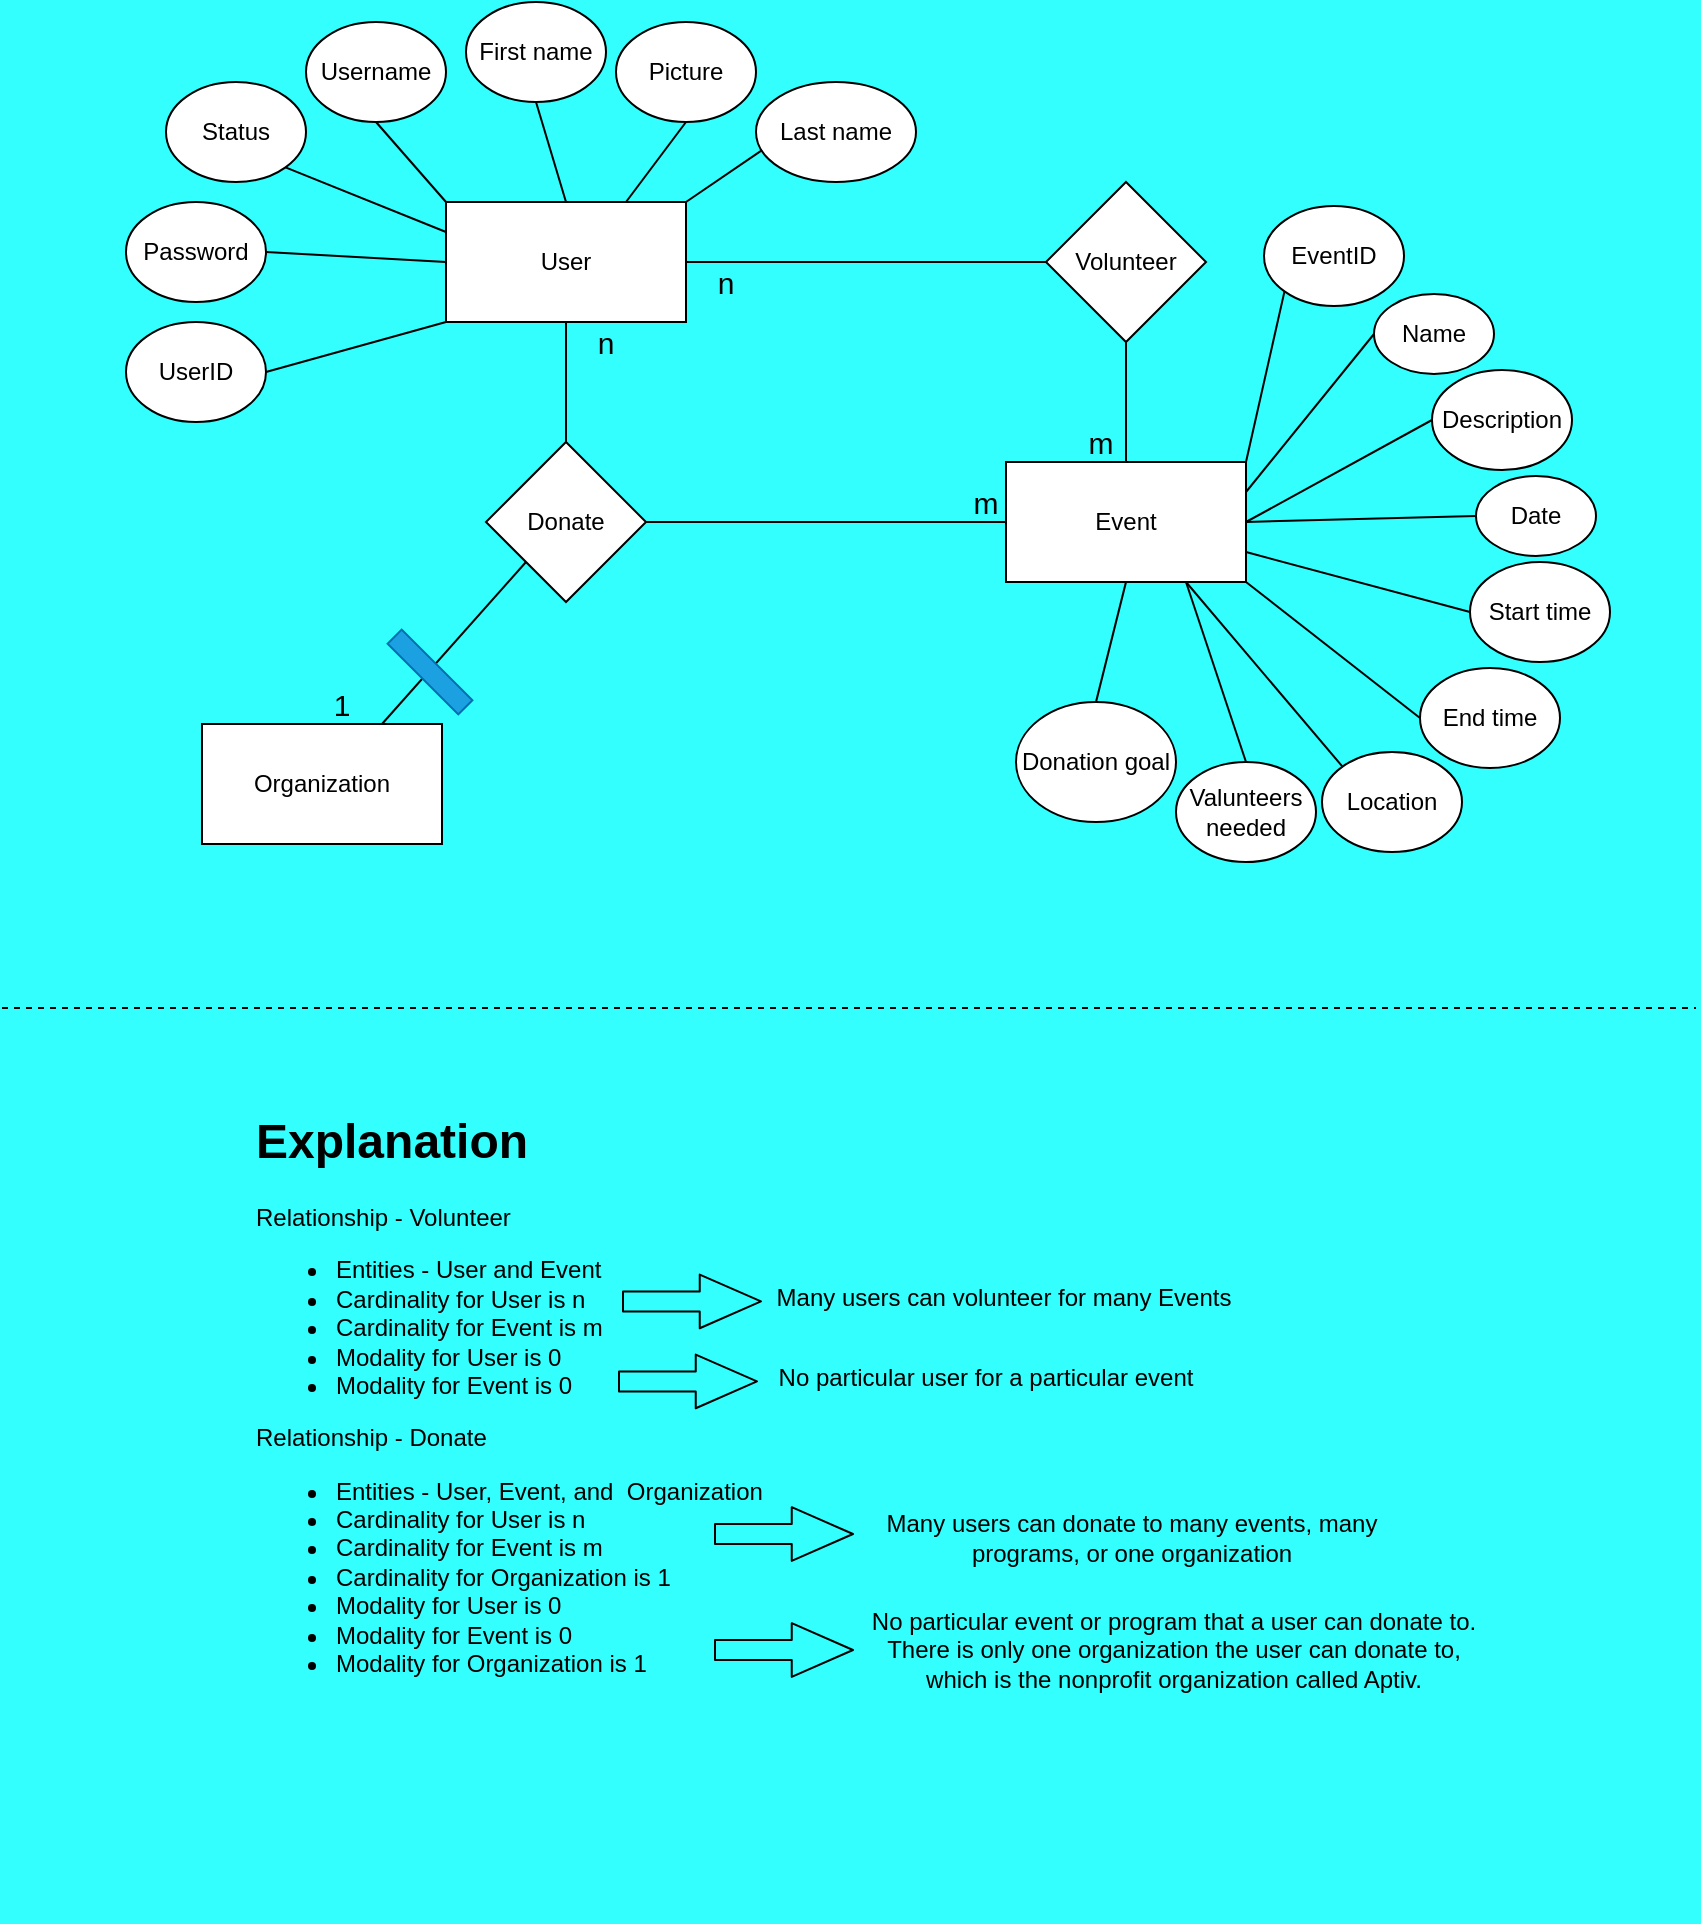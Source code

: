 <mxfile version="15.6.2" type="github">
  <diagram name="Page-1" id="0783ab3e-0a74-02c8-0abd-f7b4e66b4bec">
    <mxGraphModel dx="788" dy="492" grid="0" gridSize="10" guides="1" tooltips="1" connect="1" arrows="0" fold="1" page="1" pageScale="1" pageWidth="850" pageHeight="1100" background="#33FFFF" math="0" shadow="0">
      <root>
        <mxCell id="0" />
        <mxCell id="1" parent="0" />
        <mxCell id="2" value="User" style="rounded=0;whiteSpace=wrap;html=1;" parent="1" vertex="1">
          <mxGeometry x="222" y="140" width="120" height="60" as="geometry" />
        </mxCell>
        <mxCell id="3" value="First name" style="ellipse;whiteSpace=wrap;html=1;" parent="1" vertex="1">
          <mxGeometry x="232" y="40" width="70" height="50" as="geometry" />
        </mxCell>
        <mxCell id="4" value="Last name" style="ellipse;whiteSpace=wrap;html=1;" parent="1" vertex="1">
          <mxGeometry x="377" y="80" width="80" height="50" as="geometry" />
        </mxCell>
        <mxCell id="5" value="Password" style="ellipse;whiteSpace=wrap;html=1;" parent="1" vertex="1">
          <mxGeometry x="62" y="140" width="70" height="50" as="geometry" />
        </mxCell>
        <mxCell id="6" value="Username" style="ellipse;whiteSpace=wrap;html=1;" parent="1" vertex="1">
          <mxGeometry x="152" y="50" width="70" height="50" as="geometry" />
        </mxCell>
        <mxCell id="7" value="Picture" style="ellipse;whiteSpace=wrap;html=1;" parent="1" vertex="1">
          <mxGeometry x="307" y="50" width="70" height="50" as="geometry" />
        </mxCell>
        <mxCell id="8" value="UserID" style="ellipse;whiteSpace=wrap;html=1;" parent="1" vertex="1">
          <mxGeometry x="62" y="200" width="70" height="50" as="geometry" />
        </mxCell>
        <mxCell id="10" value="" style="endArrow=none;html=1;entryX=0.038;entryY=0.681;entryDx=0;entryDy=0;exitX=1;exitY=0;exitDx=0;exitDy=0;entryPerimeter=0;" parent="1" source="2" target="4" edge="1">
          <mxGeometry width="50" height="50" relative="1" as="geometry">
            <mxPoint x="412" y="170" as="sourcePoint" />
            <mxPoint x="427" y="100" as="targetPoint" />
          </mxGeometry>
        </mxCell>
        <mxCell id="13" value="" style="endArrow=none;html=1;entryX=0.5;entryY=1;entryDx=0;entryDy=0;exitX=0.75;exitY=0;exitDx=0;exitDy=0;" parent="1" source="2" target="7" edge="1">
          <mxGeometry width="50" height="50" relative="1" as="geometry">
            <mxPoint x="292" y="290" as="sourcePoint" />
            <mxPoint x="342" y="240" as="targetPoint" />
          </mxGeometry>
        </mxCell>
        <mxCell id="14" value="" style="endArrow=none;html=1;entryX=0.5;entryY=1;entryDx=0;entryDy=0;exitX=0.5;exitY=0;exitDx=0;exitDy=0;" parent="1" source="2" target="3" edge="1">
          <mxGeometry width="50" height="50" relative="1" as="geometry">
            <mxPoint x="462" y="460" as="sourcePoint" />
            <mxPoint x="512" y="410" as="targetPoint" />
          </mxGeometry>
        </mxCell>
        <mxCell id="15" value="" style="endArrow=none;html=1;entryX=0.5;entryY=1;entryDx=0;entryDy=0;exitX=0;exitY=0;exitDx=0;exitDy=0;" parent="1" source="2" target="6" edge="1">
          <mxGeometry width="50" height="50" relative="1" as="geometry">
            <mxPoint x="462" y="460" as="sourcePoint" />
            <mxPoint x="512" y="410" as="targetPoint" />
          </mxGeometry>
        </mxCell>
        <mxCell id="16" value="" style="endArrow=none;html=1;entryX=1;entryY=0.5;entryDx=0;entryDy=0;exitX=0;exitY=0.5;exitDx=0;exitDy=0;" parent="1" source="2" target="5" edge="1">
          <mxGeometry width="50" height="50" relative="1" as="geometry">
            <mxPoint x="462" y="460" as="sourcePoint" />
            <mxPoint x="512" y="410" as="targetPoint" />
          </mxGeometry>
        </mxCell>
        <mxCell id="17" value="" style="endArrow=none;html=1;exitX=1;exitY=0.5;exitDx=0;exitDy=0;entryX=0;entryY=1;entryDx=0;entryDy=0;" parent="1" source="8" target="2" edge="1">
          <mxGeometry width="50" height="50" relative="1" as="geometry">
            <mxPoint x="462" y="460" as="sourcePoint" />
            <mxPoint x="512" y="410" as="targetPoint" />
          </mxGeometry>
        </mxCell>
        <mxCell id="18" value="Volunteer" style="rhombus;whiteSpace=wrap;html=1;" parent="1" vertex="1">
          <mxGeometry x="522" y="130" width="80" height="80" as="geometry" />
        </mxCell>
        <mxCell id="19" value="" style="endArrow=none;html=1;exitX=1;exitY=0.5;exitDx=0;exitDy=0;entryX=0;entryY=0.5;entryDx=0;entryDy=0;" parent="1" source="2" target="18" edge="1">
          <mxGeometry width="50" height="50" relative="1" as="geometry">
            <mxPoint x="462" y="460" as="sourcePoint" />
            <mxPoint x="512" y="410" as="targetPoint" />
          </mxGeometry>
        </mxCell>
        <mxCell id="20" value="Event" style="rounded=0;whiteSpace=wrap;html=1;" parent="1" vertex="1">
          <mxGeometry x="502" y="270" width="120" height="60" as="geometry" />
        </mxCell>
        <mxCell id="21" value="" style="endArrow=none;html=1;entryX=0.5;entryY=1;entryDx=0;entryDy=0;exitX=0.5;exitY=0;exitDx=0;exitDy=0;startArrow=none;" parent="1" source="20" target="18" edge="1">
          <mxGeometry width="50" height="50" relative="1" as="geometry">
            <mxPoint x="462" y="460" as="sourcePoint" />
            <mxPoint x="512" y="410" as="targetPoint" />
          </mxGeometry>
        </mxCell>
        <mxCell id="23" value="Donate" style="rhombus;whiteSpace=wrap;html=1;" parent="1" vertex="1">
          <mxGeometry x="242" y="260" width="80" height="80" as="geometry" />
        </mxCell>
        <mxCell id="24" value="" style="endArrow=none;html=1;entryX=0.5;entryY=1;entryDx=0;entryDy=0;exitX=0.5;exitY=0;exitDx=0;exitDy=0;" parent="1" source="23" target="2" edge="1">
          <mxGeometry width="50" height="50" relative="1" as="geometry">
            <mxPoint x="462" y="460" as="sourcePoint" />
            <mxPoint x="512" y="410" as="targetPoint" />
          </mxGeometry>
        </mxCell>
        <mxCell id="26" value="" style="endArrow=none;html=1;exitX=1;exitY=0.5;exitDx=0;exitDy=0;entryX=0;entryY=0.5;entryDx=0;entryDy=0;" parent="1" source="23" target="20" edge="1">
          <mxGeometry width="50" height="50" relative="1" as="geometry">
            <mxPoint x="462" y="460" as="sourcePoint" />
            <mxPoint x="512" y="410" as="targetPoint" />
          </mxGeometry>
        </mxCell>
        <mxCell id="27" value="Status" style="ellipse;whiteSpace=wrap;html=1;" parent="1" vertex="1">
          <mxGeometry x="82" y="80" width="70" height="50" as="geometry" />
        </mxCell>
        <mxCell id="28" value="" style="endArrow=none;html=1;exitX=1;exitY=1;exitDx=0;exitDy=0;entryX=0;entryY=0.25;entryDx=0;entryDy=0;" parent="1" source="27" target="2" edge="1">
          <mxGeometry width="50" height="50" relative="1" as="geometry">
            <mxPoint x="462" y="460" as="sourcePoint" />
            <mxPoint x="512" y="410" as="targetPoint" />
          </mxGeometry>
        </mxCell>
        <mxCell id="29" value="Organization" style="rounded=0;whiteSpace=wrap;html=1;" parent="1" vertex="1">
          <mxGeometry x="100" y="401" width="120" height="60" as="geometry" />
        </mxCell>
        <mxCell id="30" value="" style="endArrow=none;html=1;entryX=0;entryY=1;entryDx=0;entryDy=0;exitX=0.75;exitY=0;exitDx=0;exitDy=0;" parent="1" source="29" target="23" edge="1">
          <mxGeometry width="50" height="50" relative="1" as="geometry">
            <mxPoint x="462" y="460" as="sourcePoint" />
            <mxPoint x="512" y="410" as="targetPoint" />
          </mxGeometry>
        </mxCell>
        <mxCell id="32" value="EventID" style="ellipse;whiteSpace=wrap;html=1;" parent="1" vertex="1">
          <mxGeometry x="631" y="142" width="70" height="50" as="geometry" />
        </mxCell>
        <mxCell id="33" value="Name" style="ellipse;whiteSpace=wrap;html=1;" parent="1" vertex="1">
          <mxGeometry x="686" y="186" width="60" height="40" as="geometry" />
        </mxCell>
        <mxCell id="34" value="Description" style="ellipse;whiteSpace=wrap;html=1;" parent="1" vertex="1">
          <mxGeometry x="715" y="224" width="70" height="50" as="geometry" />
        </mxCell>
        <mxCell id="35" value="Start time" style="ellipse;whiteSpace=wrap;html=1;" parent="1" vertex="1">
          <mxGeometry x="734" y="320" width="70" height="50" as="geometry" />
        </mxCell>
        <mxCell id="36" value="Valunteers needed" style="ellipse;whiteSpace=wrap;html=1;" parent="1" vertex="1">
          <mxGeometry x="587" y="420" width="70" height="50" as="geometry" />
        </mxCell>
        <mxCell id="37" value="Location" style="ellipse;whiteSpace=wrap;html=1;" parent="1" vertex="1">
          <mxGeometry x="660" y="415" width="70" height="50" as="geometry" />
        </mxCell>
        <mxCell id="38" value="End time" style="ellipse;whiteSpace=wrap;html=1;" parent="1" vertex="1">
          <mxGeometry x="709" y="373" width="70" height="50" as="geometry" />
        </mxCell>
        <mxCell id="39" value="Donation goal" style="ellipse;whiteSpace=wrap;html=1;" parent="1" vertex="1">
          <mxGeometry x="507" y="390" width="80" height="60" as="geometry" />
        </mxCell>
        <mxCell id="40" value="" style="endArrow=none;html=1;entryX=0.5;entryY=1;entryDx=0;entryDy=0;exitX=0.5;exitY=0;exitDx=0;exitDy=0;" parent="1" source="39" target="20" edge="1">
          <mxGeometry width="50" height="50" relative="1" as="geometry">
            <mxPoint x="542" y="400" as="sourcePoint" />
            <mxPoint x="592" y="350" as="targetPoint" />
          </mxGeometry>
        </mxCell>
        <mxCell id="41" value="" style="endArrow=none;html=1;entryX=0.5;entryY=0;entryDx=0;entryDy=0;exitX=0.75;exitY=1;exitDx=0;exitDy=0;" parent="1" source="20" target="36" edge="1">
          <mxGeometry width="50" height="50" relative="1" as="geometry">
            <mxPoint x="612" y="350" as="sourcePoint" />
            <mxPoint x="512" y="410" as="targetPoint" />
          </mxGeometry>
        </mxCell>
        <mxCell id="42" value="" style="endArrow=none;html=1;entryX=0;entryY=0;entryDx=0;entryDy=0;exitX=0.75;exitY=1;exitDx=0;exitDy=0;" parent="1" source="20" target="37" edge="1">
          <mxGeometry width="50" height="50" relative="1" as="geometry">
            <mxPoint x="612" y="350" as="sourcePoint" />
            <mxPoint x="512" y="410" as="targetPoint" />
          </mxGeometry>
        </mxCell>
        <mxCell id="43" value="" style="endArrow=none;html=1;entryX=0;entryY=0.5;entryDx=0;entryDy=0;exitX=1;exitY=1;exitDx=0;exitDy=0;" parent="1" source="20" target="38" edge="1">
          <mxGeometry width="50" height="50" relative="1" as="geometry">
            <mxPoint x="462" y="460" as="sourcePoint" />
            <mxPoint x="512" y="410" as="targetPoint" />
          </mxGeometry>
        </mxCell>
        <mxCell id="44" value="" style="endArrow=none;html=1;entryX=0;entryY=0.5;entryDx=0;entryDy=0;exitX=1;exitY=0.75;exitDx=0;exitDy=0;" parent="1" source="20" target="35" edge="1">
          <mxGeometry width="50" height="50" relative="1" as="geometry">
            <mxPoint x="462" y="460" as="sourcePoint" />
            <mxPoint x="512" y="410" as="targetPoint" />
          </mxGeometry>
        </mxCell>
        <mxCell id="45" value="" style="endArrow=none;html=1;entryX=0;entryY=0.5;entryDx=0;entryDy=0;exitX=1;exitY=0.5;exitDx=0;exitDy=0;" parent="1" source="20" target="34" edge="1">
          <mxGeometry width="50" height="50" relative="1" as="geometry">
            <mxPoint x="632" y="390" as="sourcePoint" />
            <mxPoint x="682" y="340" as="targetPoint" />
          </mxGeometry>
        </mxCell>
        <mxCell id="46" value="" style="endArrow=none;html=1;entryX=0;entryY=0.5;entryDx=0;entryDy=0;exitX=1;exitY=0.25;exitDx=0;exitDy=0;" parent="1" source="20" target="33" edge="1">
          <mxGeometry width="50" height="50" relative="1" as="geometry">
            <mxPoint x="462" y="460" as="sourcePoint" />
            <mxPoint x="512" y="410" as="targetPoint" />
          </mxGeometry>
        </mxCell>
        <mxCell id="47" value="" style="endArrow=none;html=1;entryX=0;entryY=1;entryDx=0;entryDy=0;exitX=1;exitY=0;exitDx=0;exitDy=0;" parent="1" source="20" target="32" edge="1">
          <mxGeometry width="50" height="50" relative="1" as="geometry">
            <mxPoint x="462" y="460" as="sourcePoint" />
            <mxPoint x="512" y="410" as="targetPoint" />
          </mxGeometry>
        </mxCell>
        <mxCell id="61" value="Date" style="ellipse;whiteSpace=wrap;html=1;" parent="1" vertex="1">
          <mxGeometry x="737" y="277" width="60" height="40" as="geometry" />
        </mxCell>
        <mxCell id="65" value="" style="endArrow=none;html=1;entryX=0;entryY=0.5;entryDx=0;entryDy=0;exitX=1;exitY=0.5;exitDx=0;exitDy=0;" parent="1" source="20" target="61" edge="1">
          <mxGeometry width="50" height="50" relative="1" as="geometry">
            <mxPoint x="462" y="460" as="sourcePoint" />
            <mxPoint x="512" y="410" as="targetPoint" />
          </mxGeometry>
        </mxCell>
        <mxCell id="70" value="&lt;font style=&quot;font-size: 15px&quot;&gt;m&lt;/font&gt;" style="text;html=1;strokeColor=none;fillColor=none;align=center;verticalAlign=middle;whiteSpace=wrap;rounded=0;" parent="1" vertex="1">
          <mxGeometry x="472" y="280" width="40" height="20" as="geometry" />
        </mxCell>
        <mxCell id="66" value="&lt;font style=&quot;font-size: 15px&quot;&gt;m&lt;/font&gt;" style="text;html=1;strokeColor=none;fillColor=none;align=center;verticalAlign=middle;whiteSpace=wrap;rounded=0;rotation=0;" parent="1" vertex="1">
          <mxGeometry x="532" y="250" width="35" height="20" as="geometry" />
        </mxCell>
        <mxCell id="73" value="&lt;font style=&quot;font-size: 15px&quot;&gt;n&lt;/font&gt;" style="text;html=1;strokeColor=none;fillColor=none;align=center;verticalAlign=middle;whiteSpace=wrap;rounded=0;" parent="1" vertex="1">
          <mxGeometry x="282" y="200" width="40" height="20" as="geometry" />
        </mxCell>
        <mxCell id="74" value="&lt;font style=&quot;font-size: 15px&quot;&gt;n&lt;/font&gt;" style="text;html=1;strokeColor=none;fillColor=none;align=center;verticalAlign=middle;whiteSpace=wrap;rounded=0;" parent="1" vertex="1">
          <mxGeometry x="342" y="170" width="40" height="20" as="geometry" />
        </mxCell>
        <mxCell id="75" value="&lt;span style=&quot;font-size: 15px&quot;&gt;1&lt;/span&gt;" style="text;html=1;strokeColor=none;fillColor=none;align=center;verticalAlign=middle;whiteSpace=wrap;rounded=0;" parent="1" vertex="1">
          <mxGeometry x="150" y="381" width="40" height="20" as="geometry" />
        </mxCell>
        <mxCell id="77" value="&lt;h1&gt;Explanation&lt;/h1&gt;&lt;p&gt;&lt;span&gt;Relationship - Volunteer&lt;/span&gt;&lt;br&gt;&lt;/p&gt;&lt;p&gt;&lt;/p&gt;&lt;ul&gt;&lt;li&gt;&lt;span&gt;Entities - User and Event&lt;/span&gt;&lt;/li&gt;&lt;li&gt;&lt;span&gt;Cardinality for User is n&lt;/span&gt;&lt;/li&gt;&lt;li&gt;Cardinality for Event is m&lt;/li&gt;&lt;li&gt;Modality for User is 0&lt;/li&gt;&lt;li&gt;Modality for Event is 0&lt;/li&gt;&lt;/ul&gt;&lt;div&gt;Relationship - Donate&lt;/div&gt;&lt;div&gt;&lt;ul&gt;&lt;li&gt;Entities - User, Event, and&amp;nbsp; Organization&lt;/li&gt;&lt;li&gt;Cardinality for User is n&lt;/li&gt;&lt;li&gt;Cardinality for Event is m&lt;/li&gt;&lt;li&gt;Cardinality for Organization is 1&lt;/li&gt;&lt;li&gt;Modality for User is 0&lt;/li&gt;&lt;li&gt;Modality for Event is 0&lt;/li&gt;&lt;li&gt;Modality for Organization is 1&lt;/li&gt;&lt;/ul&gt;&lt;/div&gt;&lt;p&gt;&lt;/p&gt;" style="text;html=1;strokeColor=none;fillColor=none;spacing=5;spacingTop=-20;whiteSpace=wrap;overflow=hidden;rounded=0;" parent="1" vertex="1">
          <mxGeometry x="122" y="590" width="320" height="410" as="geometry" />
        </mxCell>
        <mxCell id="81" value="Many users can volunteer for many Events" style="text;html=1;strokeColor=none;fillColor=none;align=center;verticalAlign=middle;whiteSpace=wrap;rounded=0;" parent="1" vertex="1">
          <mxGeometry x="371" y="668" width="260" height="40" as="geometry" />
        </mxCell>
        <mxCell id="83" value="No particular user for a particular event" style="text;html=1;strokeColor=none;fillColor=none;align=center;verticalAlign=middle;whiteSpace=wrap;rounded=0;" parent="1" vertex="1">
          <mxGeometry x="362" y="708" width="260" height="40" as="geometry" />
        </mxCell>
        <mxCell id="85" value="" style="shape=flexArrow;endArrow=classic;html=1;endWidth=15.862;endSize=9.876;" parent="1" edge="1">
          <mxGeometry width="50" height="50" relative="1" as="geometry">
            <mxPoint x="356" y="864" as="sourcePoint" />
            <mxPoint x="426" y="864" as="targetPoint" />
          </mxGeometry>
        </mxCell>
        <mxCell id="86" value="Many users can donate to many events, many programs, or one organization" style="text;html=1;strokeColor=none;fillColor=none;align=center;verticalAlign=middle;whiteSpace=wrap;rounded=0;" parent="1" vertex="1">
          <mxGeometry x="415" y="788" width="300" height="40" as="geometry" />
        </mxCell>
        <mxCell id="88" value="" style="rounded=0;whiteSpace=wrap;html=1;fillColor=#1ba1e2;strokeColor=#006EAF;fontColor=#ffffff;rotation=45;" parent="1" vertex="1">
          <mxGeometry x="189" y="370" width="50" height="10" as="geometry" />
        </mxCell>
        <mxCell id="90" value="No particular event or program that a user can donate to. There is only one organization the user can donate to,&lt;br&gt;which is the nonprofit organization called Aptiv." style="text;html=1;strokeColor=none;fillColor=none;align=center;verticalAlign=middle;whiteSpace=wrap;rounded=0;" parent="1" vertex="1">
          <mxGeometry x="426" y="844" width="320" height="40" as="geometry" />
        </mxCell>
        <mxCell id="y5xbM2_fARReeAkhNPMZ-90" value="" style="shape=flexArrow;endArrow=classic;html=1;endWidth=15.862;endSize=9.876;" edge="1" parent="1">
          <mxGeometry width="50" height="50" relative="1" as="geometry">
            <mxPoint x="356" y="806" as="sourcePoint" />
            <mxPoint x="426" y="806" as="targetPoint" />
          </mxGeometry>
        </mxCell>
        <mxCell id="y5xbM2_fARReeAkhNPMZ-91" value="" style="shape=flexArrow;endArrow=classic;html=1;endWidth=15.862;endSize=9.876;" edge="1" parent="1">
          <mxGeometry width="50" height="50" relative="1" as="geometry">
            <mxPoint x="310" y="689.71" as="sourcePoint" />
            <mxPoint x="380" y="689.71" as="targetPoint" />
          </mxGeometry>
        </mxCell>
        <mxCell id="y5xbM2_fARReeAkhNPMZ-92" value="" style="shape=flexArrow;endArrow=classic;html=1;endWidth=15.862;endSize=9.876;" edge="1" parent="1">
          <mxGeometry width="50" height="50" relative="1" as="geometry">
            <mxPoint x="308" y="729.71" as="sourcePoint" />
            <mxPoint x="378" y="729.71" as="targetPoint" />
          </mxGeometry>
        </mxCell>
        <mxCell id="y5xbM2_fARReeAkhNPMZ-96" value="" style="endArrow=none;dashed=1;html=1;rounded=0;" edge="1" parent="1">
          <mxGeometry width="50" height="50" relative="1" as="geometry">
            <mxPoint y="543" as="sourcePoint" />
            <mxPoint x="847" y="543" as="targetPoint" />
          </mxGeometry>
        </mxCell>
      </root>
    </mxGraphModel>
  </diagram>
</mxfile>
